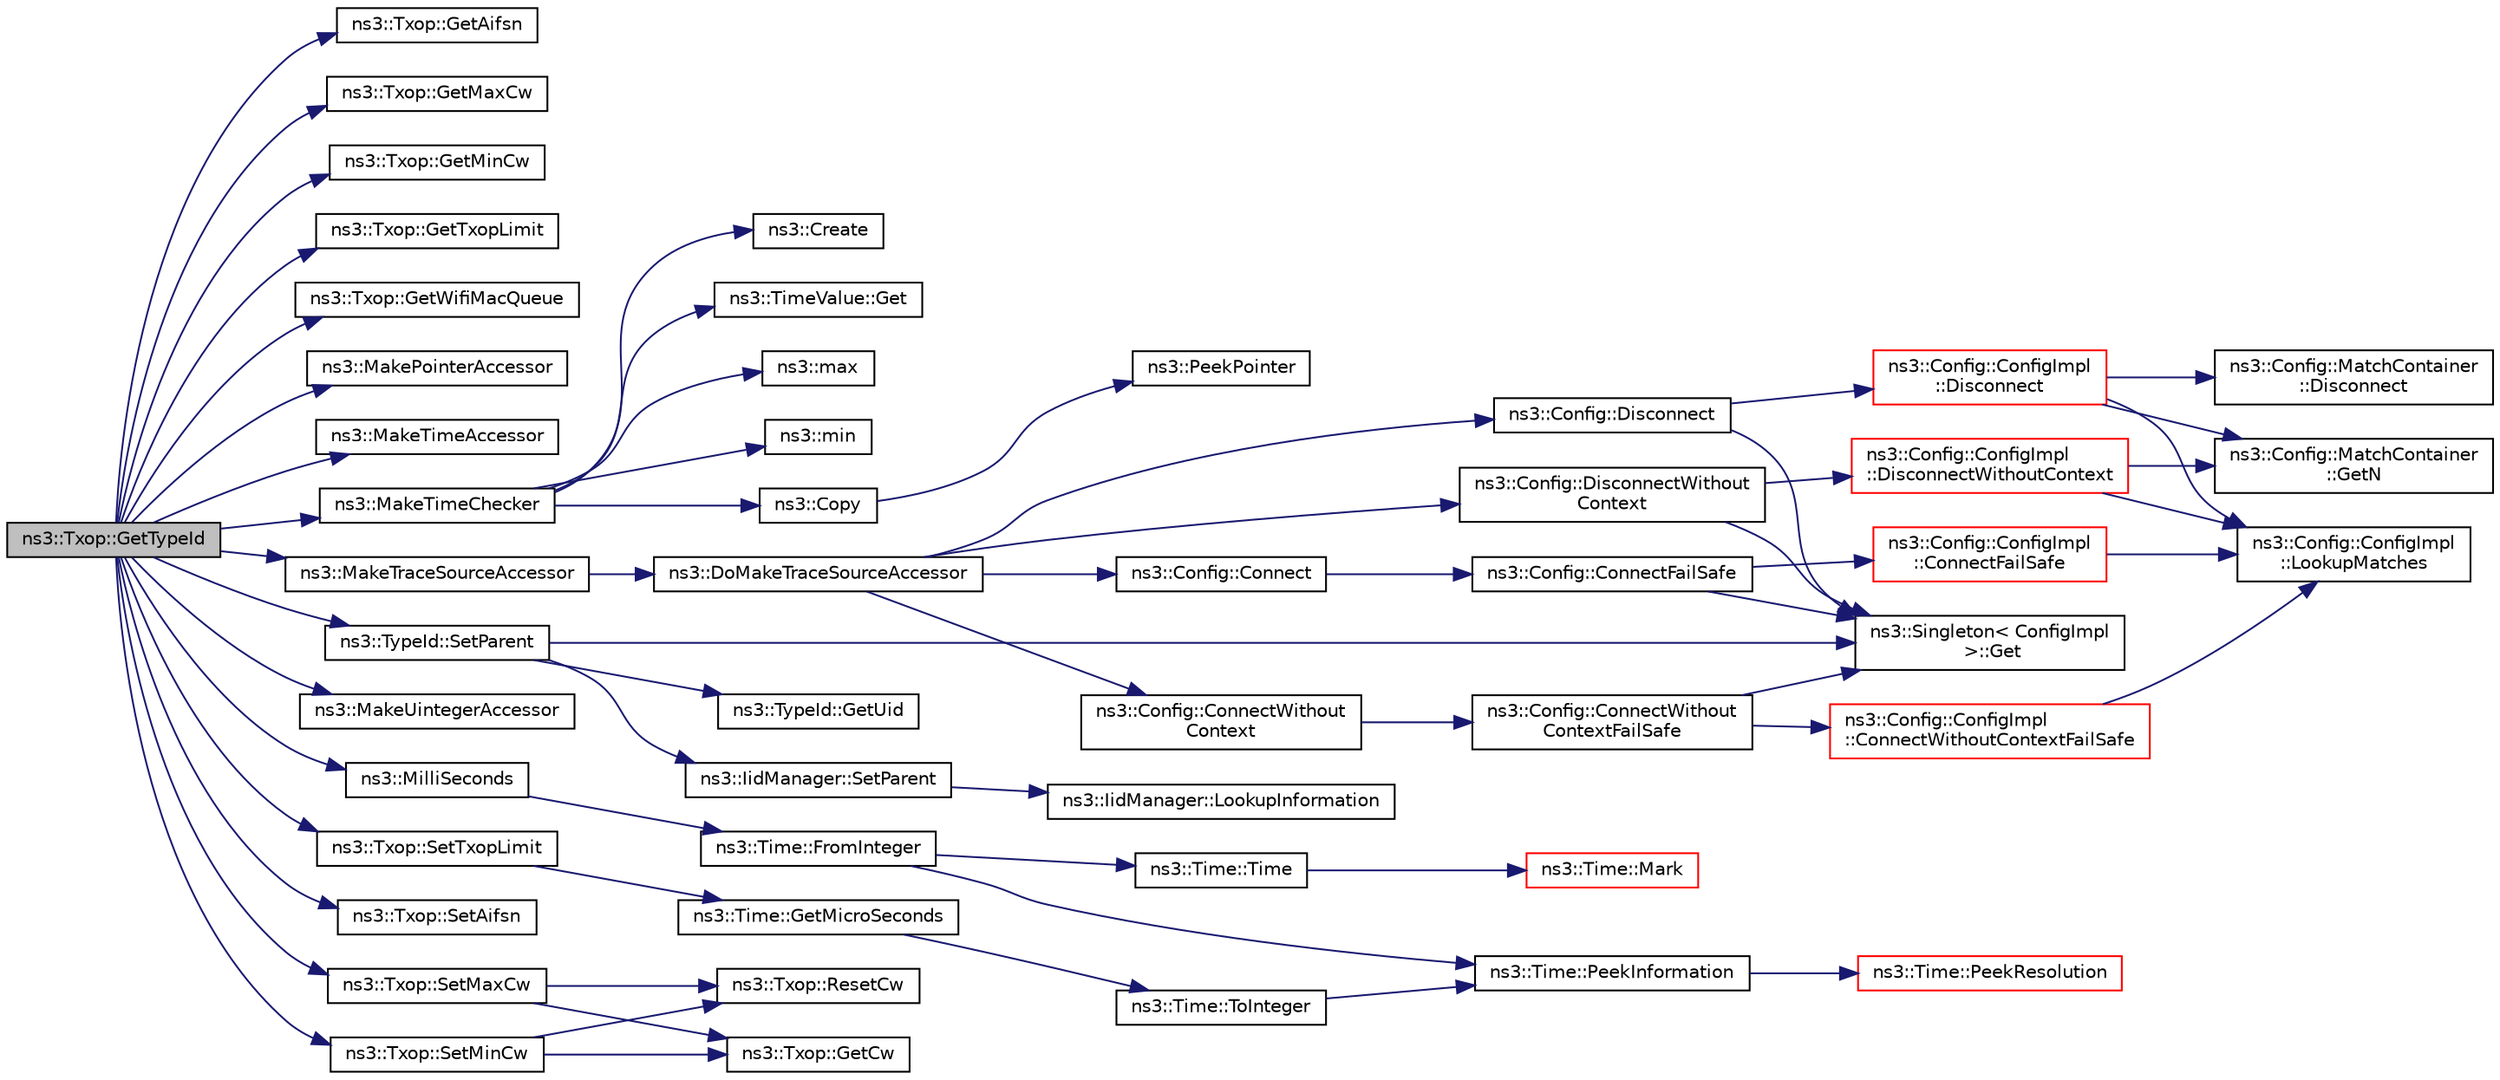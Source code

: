 digraph "ns3::Txop::GetTypeId"
{
 // LATEX_PDF_SIZE
  edge [fontname="Helvetica",fontsize="10",labelfontname="Helvetica",labelfontsize="10"];
  node [fontname="Helvetica",fontsize="10",shape=record];
  rankdir="LR";
  Node1 [label="ns3::Txop::GetTypeId",height=0.2,width=0.4,color="black", fillcolor="grey75", style="filled", fontcolor="black",tooltip="Get the type ID."];
  Node1 -> Node2 [color="midnightblue",fontsize="10",style="solid",fontname="Helvetica"];
  Node2 [label="ns3::Txop::GetAifsn",height=0.2,width=0.4,color="black", fillcolor="white", style="filled",URL="$classns3_1_1_txop.html#af15b04ad0c613024ed1f98d0eaca2cd8",tooltip="Return the number of slots that make up an AIFS."];
  Node1 -> Node3 [color="midnightblue",fontsize="10",style="solid",fontname="Helvetica"];
  Node3 [label="ns3::Txop::GetMaxCw",height=0.2,width=0.4,color="black", fillcolor="white", style="filled",URL="$classns3_1_1_txop.html#ad0acd77eda9681e8c83ba27222ad7a08",tooltip="Return the maximum contention window size."];
  Node1 -> Node4 [color="midnightblue",fontsize="10",style="solid",fontname="Helvetica"];
  Node4 [label="ns3::Txop::GetMinCw",height=0.2,width=0.4,color="black", fillcolor="white", style="filled",URL="$classns3_1_1_txop.html#ae970c9655a7490f60972d4b15ac73004",tooltip="Return the minimum contention window size."];
  Node1 -> Node5 [color="midnightblue",fontsize="10",style="solid",fontname="Helvetica"];
  Node5 [label="ns3::Txop::GetTxopLimit",height=0.2,width=0.4,color="black", fillcolor="white", style="filled",URL="$classns3_1_1_txop.html#a4c3271887c9fb5dcb2ef61651a3a60de",tooltip="Return the TXOP limit."];
  Node1 -> Node6 [color="midnightblue",fontsize="10",style="solid",fontname="Helvetica"];
  Node6 [label="ns3::Txop::GetWifiMacQueue",height=0.2,width=0.4,color="black", fillcolor="white", style="filled",URL="$classns3_1_1_txop.html#a4aa1f06507f029a94c192c7df64de000",tooltip="Return the packet queue associated with this Txop."];
  Node1 -> Node7 [color="midnightblue",fontsize="10",style="solid",fontname="Helvetica"];
  Node7 [label="ns3::MakePointerAccessor",height=0.2,width=0.4,color="black", fillcolor="white", style="filled",URL="$group__attribute___pointer.html#ga78da89439a8813ee28fb5311bcbb38ca",tooltip="Create an AttributeAccessor for a class data member, or a lone class get functor or set method."];
  Node1 -> Node8 [color="midnightblue",fontsize="10",style="solid",fontname="Helvetica"];
  Node8 [label="ns3::MakeTimeAccessor",height=0.2,width=0.4,color="black", fillcolor="white", style="filled",URL="$group__attribute___time.html#gae70abc8a43ea1080c89a0fb56eed2993",tooltip="Create an AttributeAccessor for a class data member, or a lone class get functor or set method."];
  Node1 -> Node9 [color="midnightblue",fontsize="10",style="solid",fontname="Helvetica"];
  Node9 [label="ns3::MakeTimeChecker",height=0.2,width=0.4,color="black", fillcolor="white", style="filled",URL="$namespacens3.html#a7032965bd4afa578691d88c09e4481c1",tooltip="Helper to make a Time checker with bounded range."];
  Node9 -> Node10 [color="midnightblue",fontsize="10",style="solid",fontname="Helvetica"];
  Node10 [label="ns3::Copy",height=0.2,width=0.4,color="black", fillcolor="white", style="filled",URL="$namespacens3.html#a952d99f6d759fee74dda19f308451bc1",tooltip="Return a deep copy of a Ptr."];
  Node10 -> Node11 [color="midnightblue",fontsize="10",style="solid",fontname="Helvetica"];
  Node11 [label="ns3::PeekPointer",height=0.2,width=0.4,color="black", fillcolor="white", style="filled",URL="$namespacens3.html#af2a7557fe9afdd98d8f6f8f6e412cf5a",tooltip=" "];
  Node9 -> Node12 [color="midnightblue",fontsize="10",style="solid",fontname="Helvetica"];
  Node12 [label="ns3::Create",height=0.2,width=0.4,color="black", fillcolor="white", style="filled",URL="$group__ptr.html#ga086d8d4a76485a155f0408b85dcebede",tooltip="Create class instances by constructors with varying numbers of arguments and return them by Ptr."];
  Node9 -> Node13 [color="midnightblue",fontsize="10",style="solid",fontname="Helvetica"];
  Node13 [label="ns3::TimeValue::Get",height=0.2,width=0.4,color="black", fillcolor="white", style="filled",URL="$classns3_1_1_time_value.html#adf5a08f0eb31965373473d3776c8be98",tooltip=" "];
  Node9 -> Node14 [color="midnightblue",fontsize="10",style="solid",fontname="Helvetica"];
  Node14 [label="ns3::max",height=0.2,width=0.4,color="black", fillcolor="white", style="filled",URL="$namespacens3.html#a548291fa9e4e7d6a57814dfcbbebce9b",tooltip=" "];
  Node9 -> Node15 [color="midnightblue",fontsize="10",style="solid",fontname="Helvetica"];
  Node15 [label="ns3::min",height=0.2,width=0.4,color="black", fillcolor="white", style="filled",URL="$namespacens3.html#a66840605409c3caeff0d2a728b68dc6d",tooltip=" "];
  Node1 -> Node16 [color="midnightblue",fontsize="10",style="solid",fontname="Helvetica"];
  Node16 [label="ns3::MakeTraceSourceAccessor",height=0.2,width=0.4,color="black", fillcolor="white", style="filled",URL="$group__tracing.html#gab21a770b9855af4e8f69f7531ea4a6b0",tooltip="Create a TraceSourceAccessor which will control access to the underlying trace source."];
  Node16 -> Node17 [color="midnightblue",fontsize="10",style="solid",fontname="Helvetica"];
  Node17 [label="ns3::DoMakeTraceSourceAccessor",height=0.2,width=0.4,color="black", fillcolor="white", style="filled",URL="$group__tracing.html#ga58e9c4db480094cef0bb8d87118146e5",tooltip="MakeTraceSourceAccessor() implementation."];
  Node17 -> Node18 [color="midnightblue",fontsize="10",style="solid",fontname="Helvetica"];
  Node18 [label="ns3::Config::Connect",height=0.2,width=0.4,color="black", fillcolor="white", style="filled",URL="$group__config.html#ga4014f151241cd0939b6cb64409605736",tooltip=" "];
  Node18 -> Node19 [color="midnightblue",fontsize="10",style="solid",fontname="Helvetica"];
  Node19 [label="ns3::Config::ConnectFailSafe",height=0.2,width=0.4,color="black", fillcolor="white", style="filled",URL="$namespacens3_1_1_config.html#aad60d6903a15881b81e982ad5312114a",tooltip="This function will attempt to find all trace sources which match the input path and will then connect..."];
  Node19 -> Node20 [color="midnightblue",fontsize="10",style="solid",fontname="Helvetica"];
  Node20 [label="ns3::Config::ConfigImpl\l::ConnectFailSafe",height=0.2,width=0.4,color="red", fillcolor="white", style="filled",URL="$classns3_1_1_config_1_1_config_impl.html#a5761c70117341e4ea296917bc095e6c0",tooltip="This function will attempt to find all trace sources which match the input path and will then connect..."];
  Node20 -> Node22 [color="midnightblue",fontsize="10",style="solid",fontname="Helvetica"];
  Node22 [label="ns3::Config::ConfigImpl\l::LookupMatches",height=0.2,width=0.4,color="black", fillcolor="white", style="filled",URL="$classns3_1_1_config_1_1_config_impl.html#aef8d461e235704cdeb8a85581ba249fb",tooltip=" "];
  Node19 -> Node24 [color="midnightblue",fontsize="10",style="solid",fontname="Helvetica"];
  Node24 [label="ns3::Singleton\< ConfigImpl\l \>::Get",height=0.2,width=0.4,color="black", fillcolor="white", style="filled",URL="$classns3_1_1_singleton.html#a80a2cd3c25a27ea72add7a9f7a141ffa",tooltip="Get a pointer to the singleton instance."];
  Node17 -> Node25 [color="midnightblue",fontsize="10",style="solid",fontname="Helvetica"];
  Node25 [label="ns3::Config::ConnectWithout\lContext",height=0.2,width=0.4,color="black", fillcolor="white", style="filled",URL="$group__config.html#gaa2f896aa7021f95fffabc80b2ec22e08",tooltip=" "];
  Node25 -> Node26 [color="midnightblue",fontsize="10",style="solid",fontname="Helvetica"];
  Node26 [label="ns3::Config::ConnectWithout\lContextFailSafe",height=0.2,width=0.4,color="black", fillcolor="white", style="filled",URL="$namespacens3_1_1_config.html#afe7da9182a8f57ffe79c2bd0e434af50",tooltip="This function will attempt to find all trace sources which match the input path and will then connect..."];
  Node26 -> Node27 [color="midnightblue",fontsize="10",style="solid",fontname="Helvetica"];
  Node27 [label="ns3::Config::ConfigImpl\l::ConnectWithoutContextFailSafe",height=0.2,width=0.4,color="red", fillcolor="white", style="filled",URL="$classns3_1_1_config_1_1_config_impl.html#ad1c0e6cee4c741cec307733401016046",tooltip="This function will attempt to find all trace sources which match the input path and will then connect..."];
  Node27 -> Node22 [color="midnightblue",fontsize="10",style="solid",fontname="Helvetica"];
  Node26 -> Node24 [color="midnightblue",fontsize="10",style="solid",fontname="Helvetica"];
  Node17 -> Node34 [color="midnightblue",fontsize="10",style="solid",fontname="Helvetica"];
  Node34 [label="ns3::Config::Disconnect",height=0.2,width=0.4,color="black", fillcolor="white", style="filled",URL="$group__config.html#ga33e975bd2ed84e3353b2a3356d90fc1d",tooltip=" "];
  Node34 -> Node35 [color="midnightblue",fontsize="10",style="solid",fontname="Helvetica"];
  Node35 [label="ns3::Config::ConfigImpl\l::Disconnect",height=0.2,width=0.4,color="red", fillcolor="white", style="filled",URL="$classns3_1_1_config_1_1_config_impl.html#abd6c7a990f229c871f8ea486d7175ead",tooltip=" "];
  Node35 -> Node36 [color="midnightblue",fontsize="10",style="solid",fontname="Helvetica"];
  Node36 [label="ns3::Config::MatchContainer\l::Disconnect",height=0.2,width=0.4,color="black", fillcolor="white", style="filled",URL="$classns3_1_1_config_1_1_match_container.html#a578a5f5f24f309ae52c44643b99943c6",tooltip=" "];
  Node35 -> Node37 [color="midnightblue",fontsize="10",style="solid",fontname="Helvetica"];
  Node37 [label="ns3::Config::MatchContainer\l::GetN",height=0.2,width=0.4,color="black", fillcolor="white", style="filled",URL="$classns3_1_1_config_1_1_match_container.html#a9e7455e824d416a6658b429165481d5f",tooltip=" "];
  Node35 -> Node22 [color="midnightblue",fontsize="10",style="solid",fontname="Helvetica"];
  Node34 -> Node24 [color="midnightblue",fontsize="10",style="solid",fontname="Helvetica"];
  Node17 -> Node38 [color="midnightblue",fontsize="10",style="solid",fontname="Helvetica"];
  Node38 [label="ns3::Config::DisconnectWithout\lContext",height=0.2,width=0.4,color="black", fillcolor="white", style="filled",URL="$group__config.html#ga9979e293cae542020fada4824d0b3702",tooltip=" "];
  Node38 -> Node39 [color="midnightblue",fontsize="10",style="solid",fontname="Helvetica"];
  Node39 [label="ns3::Config::ConfigImpl\l::DisconnectWithoutContext",height=0.2,width=0.4,color="red", fillcolor="white", style="filled",URL="$classns3_1_1_config_1_1_config_impl.html#a025bd78733149bce2e9f41ddcf9afe36",tooltip=" "];
  Node39 -> Node37 [color="midnightblue",fontsize="10",style="solid",fontname="Helvetica"];
  Node39 -> Node22 [color="midnightblue",fontsize="10",style="solid",fontname="Helvetica"];
  Node38 -> Node24 [color="midnightblue",fontsize="10",style="solid",fontname="Helvetica"];
  Node1 -> Node42 [color="midnightblue",fontsize="10",style="solid",fontname="Helvetica"];
  Node42 [label="ns3::MakeUintegerAccessor",height=0.2,width=0.4,color="black", fillcolor="white", style="filled",URL="$group__attribute___uinteger.html#gab877334ef73a924b42b65179d87d7244",tooltip="Create an AttributeAccessor for a class data member, or a lone class get functor or set method."];
  Node1 -> Node43 [color="midnightblue",fontsize="10",style="solid",fontname="Helvetica"];
  Node43 [label="ns3::MilliSeconds",height=0.2,width=0.4,color="black", fillcolor="white", style="filled",URL="$group__timecivil.html#gaf26127cf4571146b83a92ee18679c7a9",tooltip="Construct a Time in the indicated unit."];
  Node43 -> Node44 [color="midnightblue",fontsize="10",style="solid",fontname="Helvetica"];
  Node44 [label="ns3::Time::FromInteger",height=0.2,width=0.4,color="black", fillcolor="white", style="filled",URL="$classns3_1_1_time.html#a3e742c67b2764e75ff95f9b754d43fe9",tooltip="Create a Time equal to value in unit unit."];
  Node44 -> Node45 [color="midnightblue",fontsize="10",style="solid",fontname="Helvetica"];
  Node45 [label="ns3::Time::Time",height=0.2,width=0.4,color="black", fillcolor="white", style="filled",URL="$classns3_1_1_time.html#a8a39dc1b8cbbd7fe6d940e492d1b925e",tooltip="Default constructor, with value 0."];
  Node45 -> Node46 [color="midnightblue",fontsize="10",style="solid",fontname="Helvetica"];
  Node46 [label="ns3::Time::Mark",height=0.2,width=0.4,color="red", fillcolor="white", style="filled",URL="$classns3_1_1_time.html#aa7eef2a1119c1c4855d99f1e83d44c54",tooltip="Record a Time instance with the MarkedTimes."];
  Node44 -> Node48 [color="midnightblue",fontsize="10",style="solid",fontname="Helvetica"];
  Node48 [label="ns3::Time::PeekInformation",height=0.2,width=0.4,color="black", fillcolor="white", style="filled",URL="$classns3_1_1_time.html#a0b023c55c20582aa7c1781aacf128034",tooltip="Get the Information record for timeUnit for the current Resolution."];
  Node48 -> Node49 [color="midnightblue",fontsize="10",style="solid",fontname="Helvetica"];
  Node49 [label="ns3::Time::PeekResolution",height=0.2,width=0.4,color="red", fillcolor="white", style="filled",URL="$classns3_1_1_time.html#a963e53522278fcbdf1ab9f7adbd0f5d6",tooltip="Get the current Resolution."];
  Node1 -> Node53 [color="midnightblue",fontsize="10",style="solid",fontname="Helvetica"];
  Node53 [label="ns3::Txop::SetAifsn",height=0.2,width=0.4,color="black", fillcolor="white", style="filled",URL="$classns3_1_1_txop.html#aa6515ec3c9933a8cca497b0b27eb13d9",tooltip="Set the number of slots that make up an AIFS."];
  Node1 -> Node54 [color="midnightblue",fontsize="10",style="solid",fontname="Helvetica"];
  Node54 [label="ns3::Txop::SetMaxCw",height=0.2,width=0.4,color="black", fillcolor="white", style="filled",URL="$classns3_1_1_txop.html#a40559204a35c37482ee285635c624636",tooltip="Set the maximum contention window size."];
  Node54 -> Node55 [color="midnightblue",fontsize="10",style="solid",fontname="Helvetica"];
  Node55 [label="ns3::Txop::GetCw",height=0.2,width=0.4,color="black", fillcolor="white", style="filled",URL="$classns3_1_1_txop.html#a3b733c5a31045a10b5074f4ff8026a81",tooltip=" "];
  Node54 -> Node56 [color="midnightblue",fontsize="10",style="solid",fontname="Helvetica"];
  Node56 [label="ns3::Txop::ResetCw",height=0.2,width=0.4,color="black", fillcolor="white", style="filled",URL="$classns3_1_1_txop.html#ab9b1e87f2012e04279b960eb209a94af",tooltip="Update the value of the CW variable to take into account a transmission success or a transmission abo..."];
  Node1 -> Node57 [color="midnightblue",fontsize="10",style="solid",fontname="Helvetica"];
  Node57 [label="ns3::Txop::SetMinCw",height=0.2,width=0.4,color="black", fillcolor="white", style="filled",URL="$classns3_1_1_txop.html#adbce30c7ef68cc5c387597f802e2c0eb",tooltip="Set the minimum contention window size."];
  Node57 -> Node55 [color="midnightblue",fontsize="10",style="solid",fontname="Helvetica"];
  Node57 -> Node56 [color="midnightblue",fontsize="10",style="solid",fontname="Helvetica"];
  Node1 -> Node58 [color="midnightblue",fontsize="10",style="solid",fontname="Helvetica"];
  Node58 [label="ns3::TypeId::SetParent",height=0.2,width=0.4,color="black", fillcolor="white", style="filled",URL="$classns3_1_1_type_id.html#abaaca67ab7d2471067e7c275df0f7309",tooltip="Set the parent TypeId."];
  Node58 -> Node24 [color="midnightblue",fontsize="10",style="solid",fontname="Helvetica"];
  Node58 -> Node59 [color="midnightblue",fontsize="10",style="solid",fontname="Helvetica"];
  Node59 [label="ns3::TypeId::GetUid",height=0.2,width=0.4,color="black", fillcolor="white", style="filled",URL="$classns3_1_1_type_id.html#a429535085325d6f926724771446d9047",tooltip="Get the internal id of this TypeId."];
  Node58 -> Node60 [color="midnightblue",fontsize="10",style="solid",fontname="Helvetica"];
  Node60 [label="ns3::IidManager::SetParent",height=0.2,width=0.4,color="black", fillcolor="white", style="filled",URL="$classns3_1_1_iid_manager.html#a4042931260554c907699367b6811426f",tooltip="Set the parent of a type id."];
  Node60 -> Node61 [color="midnightblue",fontsize="10",style="solid",fontname="Helvetica"];
  Node61 [label="ns3::IidManager::LookupInformation",height=0.2,width=0.4,color="black", fillcolor="white", style="filled",URL="$classns3_1_1_iid_manager.html#a84af06b798b21fa700469a3ac5f65f3f",tooltip="Retrieve the information record for a type."];
  Node1 -> Node62 [color="midnightblue",fontsize="10",style="solid",fontname="Helvetica"];
  Node62 [label="ns3::Txop::SetTxopLimit",height=0.2,width=0.4,color="black", fillcolor="white", style="filled",URL="$classns3_1_1_txop.html#a61ce285cd5e9cbc9b3ce695033b716c2",tooltip="Set the TXOP limit."];
  Node62 -> Node63 [color="midnightblue",fontsize="10",style="solid",fontname="Helvetica"];
  Node63 [label="ns3::Time::GetMicroSeconds",height=0.2,width=0.4,color="black", fillcolor="white", style="filled",URL="$classns3_1_1_time.html#a0b012c8e774fc7b96cad91a05c8e0122",tooltip="Get an approximation of the time stored in this instance in the indicated unit."];
  Node63 -> Node64 [color="midnightblue",fontsize="10",style="solid",fontname="Helvetica"];
  Node64 [label="ns3::Time::ToInteger",height=0.2,width=0.4,color="black", fillcolor="white", style="filled",URL="$classns3_1_1_time.html#a4bd2d3c8a919e4b57e60692b53db4a61",tooltip="Get the Time value expressed in a particular unit."];
  Node64 -> Node48 [color="midnightblue",fontsize="10",style="solid",fontname="Helvetica"];
}
